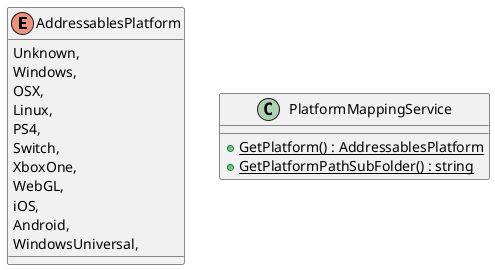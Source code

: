 @startuml
enum AddressablesPlatform {
    Unknown,
    Windows,
    OSX,
    Linux,
    PS4,
    Switch,
    XboxOne,
    WebGL,
    iOS,
    Android,
    WindowsUniversal,
}
class PlatformMappingService {
    + {static} GetPlatform() : AddressablesPlatform
    + {static} GetPlatformPathSubFolder() : string
}
@enduml
